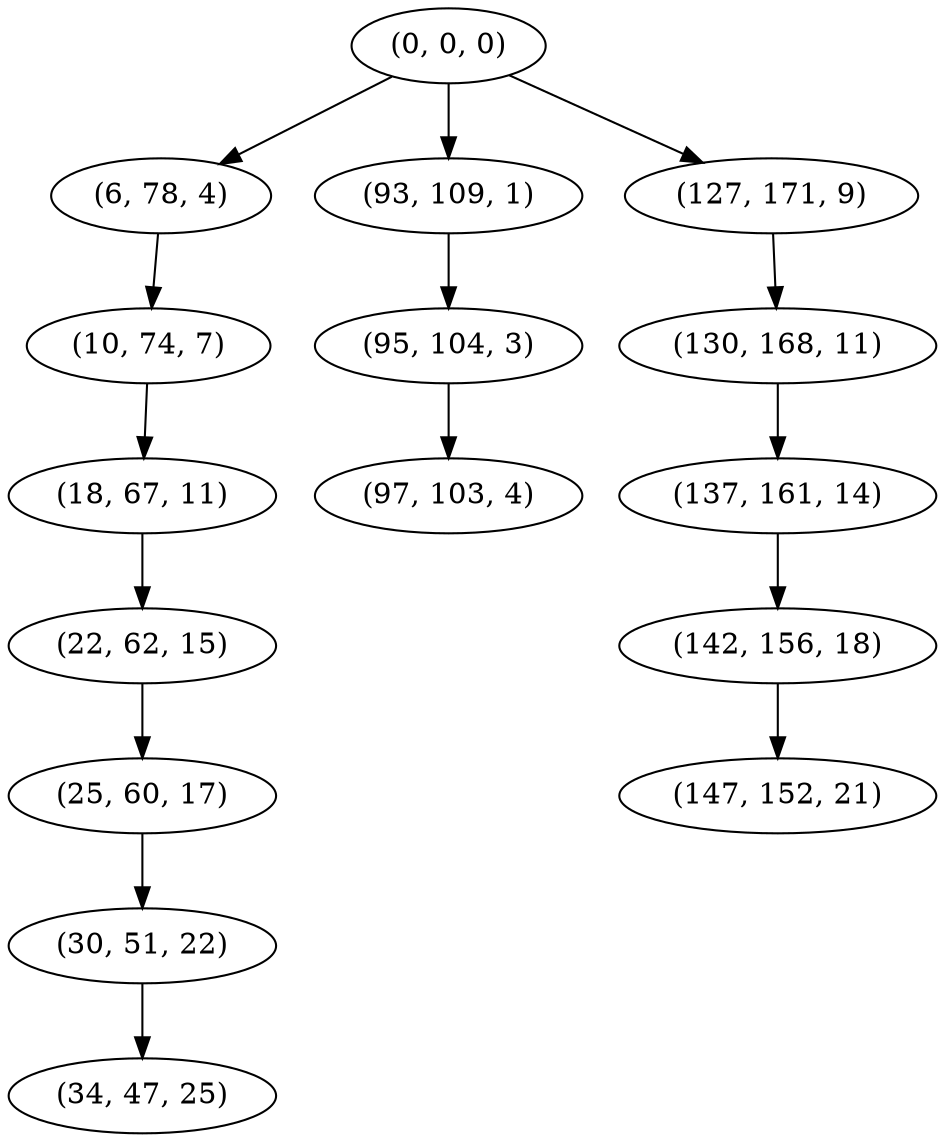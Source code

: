 digraph tree {
    "(0, 0, 0)";
    "(6, 78, 4)";
    "(10, 74, 7)";
    "(18, 67, 11)";
    "(22, 62, 15)";
    "(25, 60, 17)";
    "(30, 51, 22)";
    "(34, 47, 25)";
    "(93, 109, 1)";
    "(95, 104, 3)";
    "(97, 103, 4)";
    "(127, 171, 9)";
    "(130, 168, 11)";
    "(137, 161, 14)";
    "(142, 156, 18)";
    "(147, 152, 21)";
    "(0, 0, 0)" -> "(6, 78, 4)";
    "(0, 0, 0)" -> "(93, 109, 1)";
    "(0, 0, 0)" -> "(127, 171, 9)";
    "(6, 78, 4)" -> "(10, 74, 7)";
    "(10, 74, 7)" -> "(18, 67, 11)";
    "(18, 67, 11)" -> "(22, 62, 15)";
    "(22, 62, 15)" -> "(25, 60, 17)";
    "(25, 60, 17)" -> "(30, 51, 22)";
    "(30, 51, 22)" -> "(34, 47, 25)";
    "(93, 109, 1)" -> "(95, 104, 3)";
    "(95, 104, 3)" -> "(97, 103, 4)";
    "(127, 171, 9)" -> "(130, 168, 11)";
    "(130, 168, 11)" -> "(137, 161, 14)";
    "(137, 161, 14)" -> "(142, 156, 18)";
    "(142, 156, 18)" -> "(147, 152, 21)";
}
